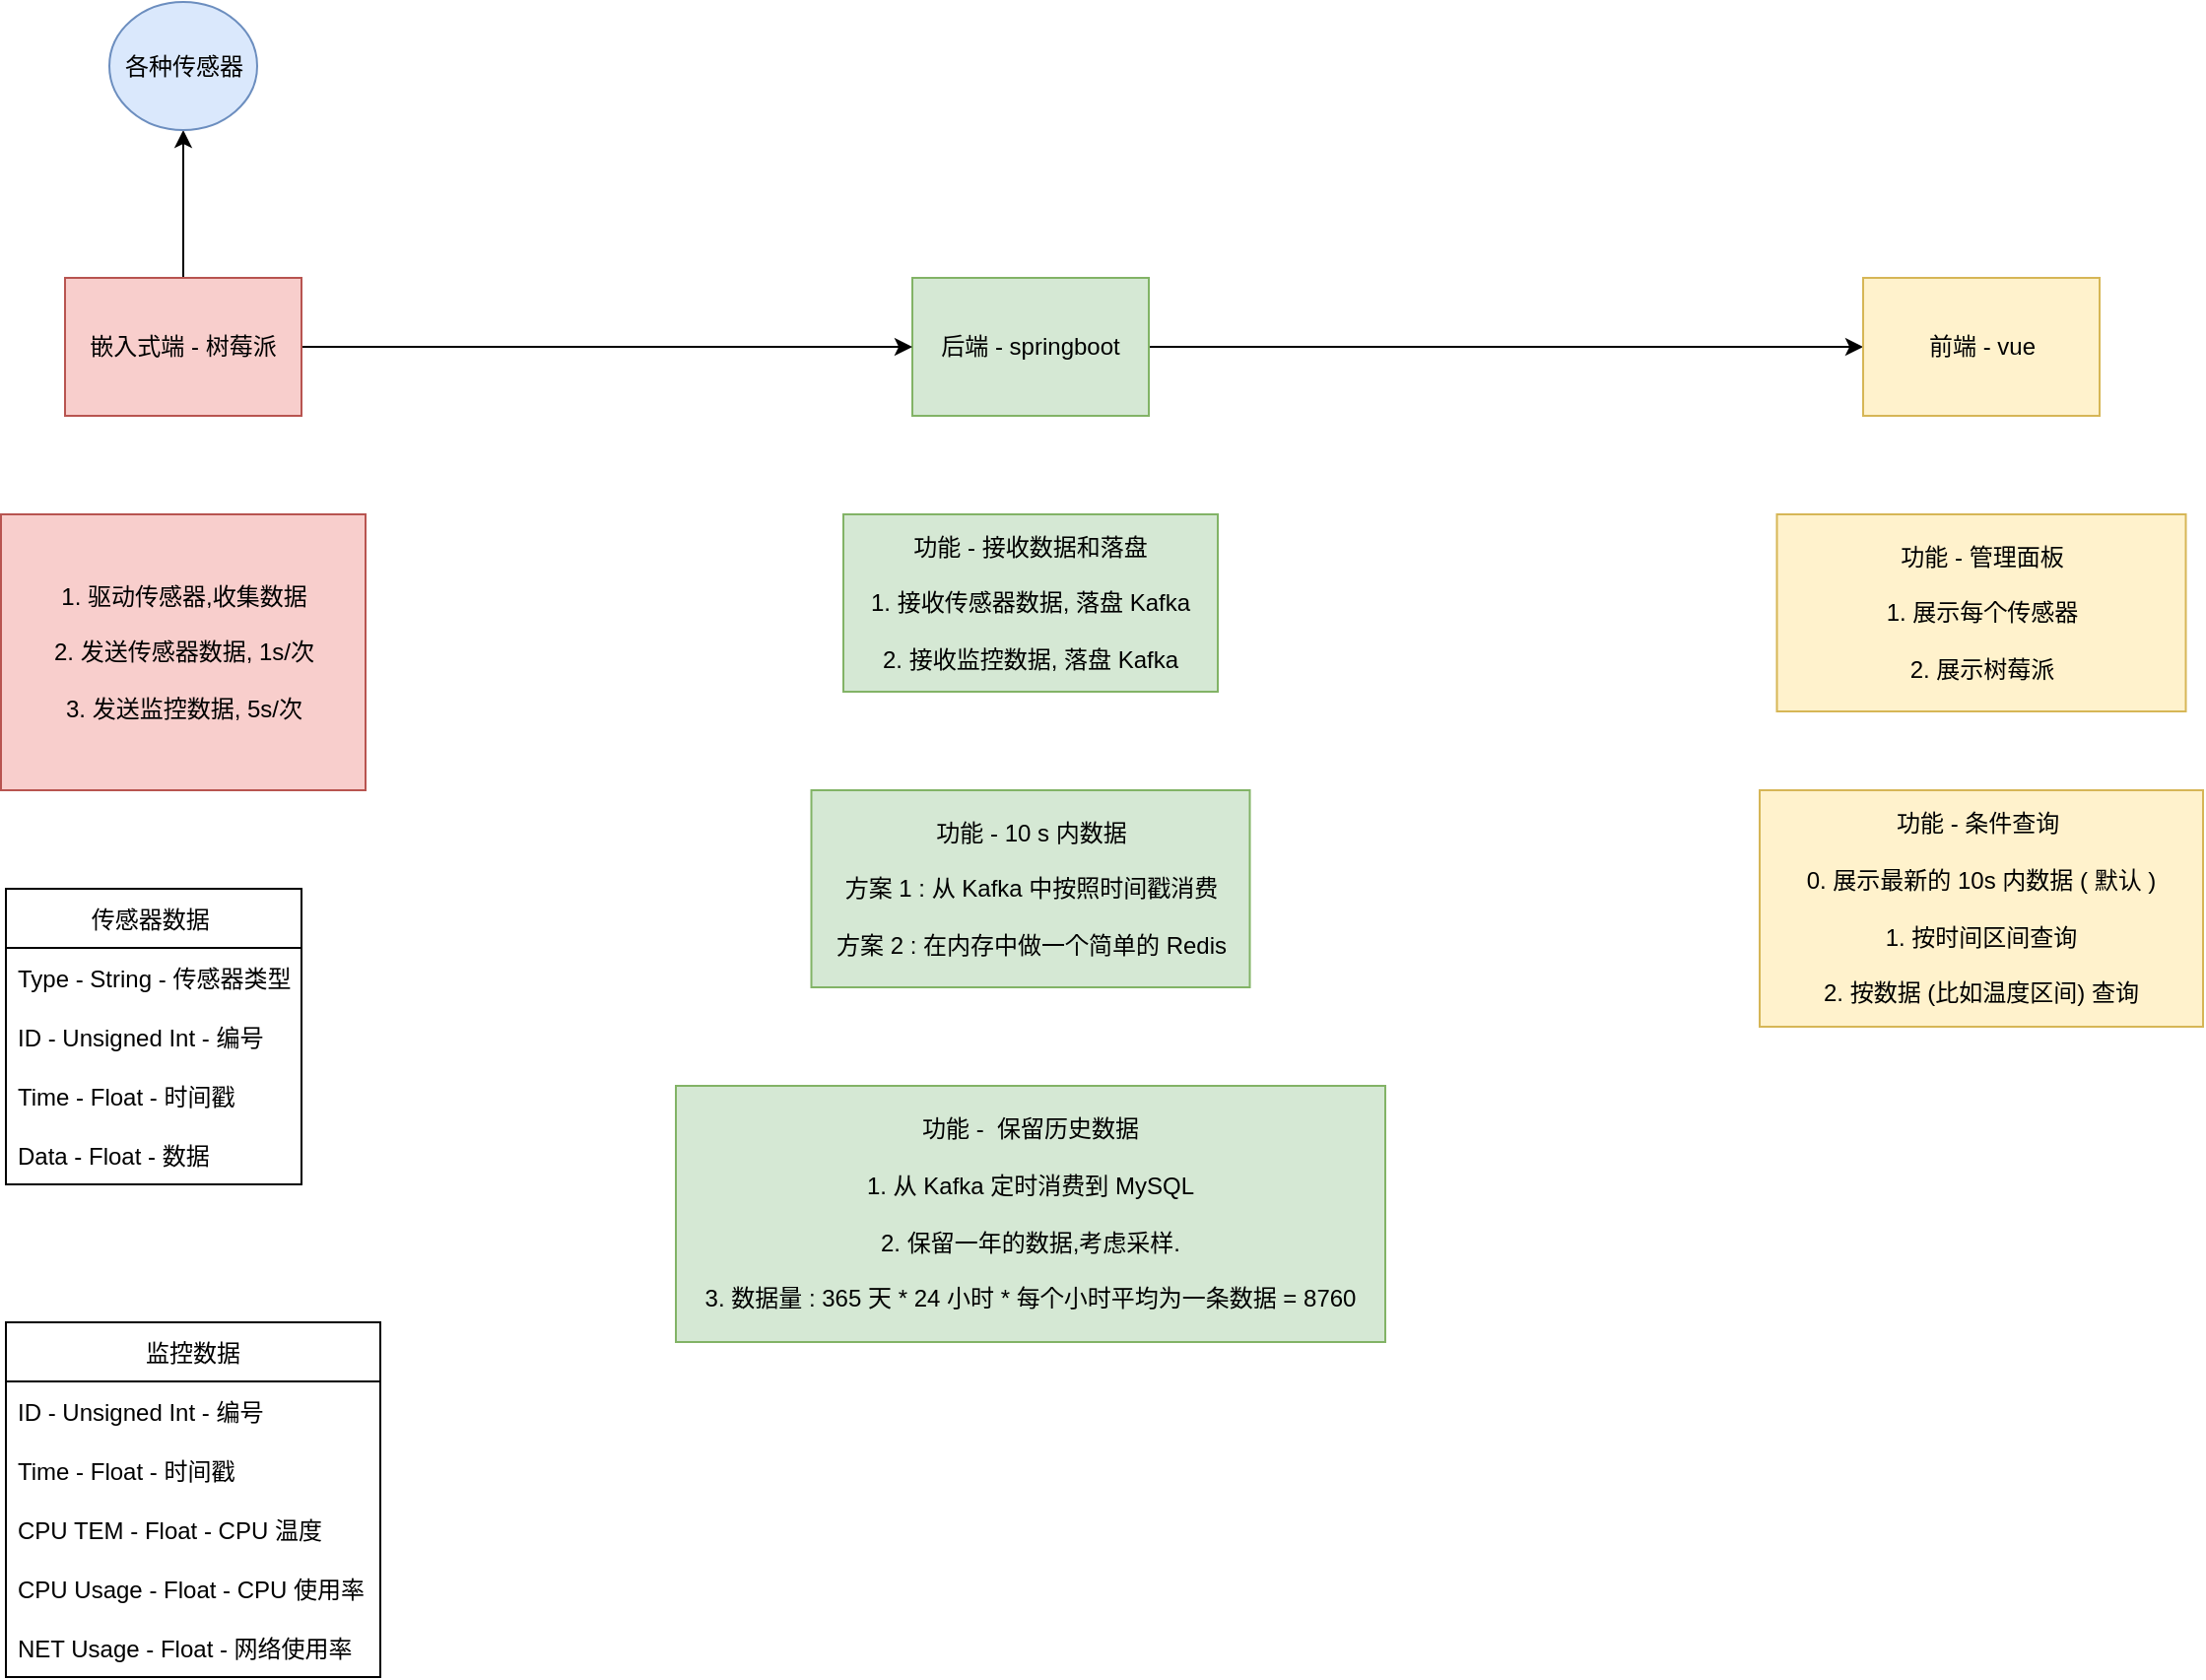 <mxfile version="20.0.3" type="github">
  <diagram id="Cht4ok0Wk56tueQbOjkq" name="Page-1">
    <mxGraphModel dx="731" dy="428" grid="1" gridSize="10" guides="1" tooltips="1" connect="1" arrows="1" fold="1" page="1" pageScale="1" pageWidth="827" pageHeight="1169" math="0" shadow="0">
      <root>
        <mxCell id="0" />
        <mxCell id="1" parent="0" />
        <mxCell id="pxeNSs_42EhZOkFYyFny-7" value="" style="edgeStyle=orthogonalEdgeStyle;rounded=0;orthogonalLoop=1;jettySize=auto;html=1;" parent="1" source="9LxuOlLsE_SA18dy_-Iz-1" target="pxeNSs_42EhZOkFYyFny-6" edge="1">
          <mxGeometry relative="1" as="geometry" />
        </mxCell>
        <mxCell id="9LxuOlLsE_SA18dy_-Iz-1" value="后端 - springboot" style="rounded=0;whiteSpace=wrap;html=1;fillColor=#d5e8d4;strokeColor=#82b366;" parent="1" vertex="1">
          <mxGeometry x="470" y="200" width="120" height="70" as="geometry" />
        </mxCell>
        <mxCell id="pxeNSs_42EhZOkFYyFny-3" style="edgeStyle=orthogonalEdgeStyle;rounded=0;orthogonalLoop=1;jettySize=auto;html=1;" parent="1" source="pxeNSs_42EhZOkFYyFny-2" target="9LxuOlLsE_SA18dy_-Iz-1" edge="1">
          <mxGeometry relative="1" as="geometry" />
        </mxCell>
        <mxCell id="pxeNSs_42EhZOkFYyFny-5" value="" style="edgeStyle=orthogonalEdgeStyle;rounded=0;orthogonalLoop=1;jettySize=auto;html=1;" parent="1" source="pxeNSs_42EhZOkFYyFny-2" target="pxeNSs_42EhZOkFYyFny-4" edge="1">
          <mxGeometry relative="1" as="geometry" />
        </mxCell>
        <mxCell id="pxeNSs_42EhZOkFYyFny-2" value="嵌入式端 - 树莓派" style="rounded=0;whiteSpace=wrap;html=1;fillColor=#f8cecc;strokeColor=#b85450;" parent="1" vertex="1">
          <mxGeometry x="40" y="200" width="120" height="70" as="geometry" />
        </mxCell>
        <mxCell id="pxeNSs_42EhZOkFYyFny-4" value="各种传感器" style="ellipse;whiteSpace=wrap;html=1;fillColor=#dae8fc;strokeColor=#6c8ebf;rounded=0;" parent="1" vertex="1">
          <mxGeometry x="62.5" y="60" width="75" height="65" as="geometry" />
        </mxCell>
        <mxCell id="pxeNSs_42EhZOkFYyFny-6" value="前端 - vue" style="whiteSpace=wrap;html=1;fillColor=#fff2cc;strokeColor=#d6b656;rounded=0;" parent="1" vertex="1">
          <mxGeometry x="952.5" y="200" width="120" height="70" as="geometry" />
        </mxCell>
        <mxCell id="pxeNSs_42EhZOkFYyFny-8" value="1. 驱动传感器,收集数据&lt;br&gt;&lt;br&gt;2. 发送传感器数据, 1s/次&lt;br&gt;&lt;br&gt;3. 发送监控数据, 5s/次" style="rounded=0;whiteSpace=wrap;html=1;fillColor=#f8cecc;strokeColor=#b85450;" parent="1" vertex="1">
          <mxGeometry x="7.5" y="320" width="185" height="140" as="geometry" />
        </mxCell>
        <mxCell id="pxeNSs_42EhZOkFYyFny-13" value="功能 - 接收数据和落盘&lt;br&gt;&lt;br&gt;1. 接收传感器数据, 落盘 Kafka&lt;br&gt;&lt;br&gt;2. 接收监控数据, 落盘 Kafka" style="rounded=0;whiteSpace=wrap;html=1;fillColor=#d5e8d4;strokeColor=#82b366;" parent="1" vertex="1">
          <mxGeometry x="435" y="320" width="190" height="90" as="geometry" />
        </mxCell>
        <mxCell id="pxeNSs_42EhZOkFYyFny-15" value="功能 - 10 s 内数据&lt;br&gt;&lt;br&gt;方案 1 : 从 Kafka 中按照时间戳消费&lt;br&gt;&lt;br&gt;方案 2 : 在内存中做一个简单的 Redis" style="rounded=0;whiteSpace=wrap;html=1;fillColor=#d5e8d4;strokeColor=#82b366;" parent="1" vertex="1">
          <mxGeometry x="418.75" y="460" width="222.5" height="100" as="geometry" />
        </mxCell>
        <mxCell id="pxeNSs_42EhZOkFYyFny-16" value="功能 - 管理面板&lt;br&gt;&lt;br&gt;1. 展示每个传感器&lt;br&gt;&lt;br&gt;2. 展示树莓派" style="whiteSpace=wrap;html=1;fillColor=#fff2cc;strokeColor=#d6b656;rounded=0;" parent="1" vertex="1">
          <mxGeometry x="908.75" y="320" width="207.5" height="100" as="geometry" />
        </mxCell>
        <mxCell id="pxeNSs_42EhZOkFYyFny-17" value="功能 -&amp;nbsp; 保留历史数据&lt;br&gt;&lt;br&gt;1. 从 Kafka 定时消费到 MySQL&lt;br&gt;&lt;br&gt;2. 保留一年的数据,考虑采样.&lt;br&gt;&lt;br&gt;3. 数据量 : 365 天 * 24 小时 * 每个小时平均为一条数据 = 8760" style="rounded=0;whiteSpace=wrap;html=1;fillColor=#d5e8d4;strokeColor=#82b366;" parent="1" vertex="1">
          <mxGeometry x="350" y="610" width="360" height="130" as="geometry" />
        </mxCell>
        <mxCell id="pxeNSs_42EhZOkFYyFny-18" value="功能 - 条件查询&amp;nbsp;&lt;br&gt;&lt;br&gt;0. 展示最新的 10s 内数据 ( 默认 )&lt;br&gt;&lt;br&gt;1. 按时间区间查询&lt;br&gt;&lt;br&gt;2. 按数据 (比如温度区间) 查询" style="whiteSpace=wrap;html=1;fillColor=#fff2cc;strokeColor=#d6b656;rounded=0;" parent="1" vertex="1">
          <mxGeometry x="900" y="460" width="225" height="120" as="geometry" />
        </mxCell>
        <mxCell id="8SJZ8MJIFTa2VHCM2vhK-2" value="传感器数据 " style="swimlane;fontStyle=0;childLayout=stackLayout;horizontal=1;startSize=30;horizontalStack=0;resizeParent=1;resizeParentMax=0;resizeLast=0;collapsible=1;marginBottom=0;" vertex="1" parent="1">
          <mxGeometry x="10" y="510" width="150" height="150" as="geometry" />
        </mxCell>
        <mxCell id="8SJZ8MJIFTa2VHCM2vhK-3" value="Type - String - 传感器类型" style="text;strokeColor=none;fillColor=none;align=left;verticalAlign=middle;spacingLeft=4;spacingRight=4;overflow=hidden;points=[[0,0.5],[1,0.5]];portConstraint=eastwest;rotatable=0;" vertex="1" parent="8SJZ8MJIFTa2VHCM2vhK-2">
          <mxGeometry y="30" width="150" height="30" as="geometry" />
        </mxCell>
        <mxCell id="8SJZ8MJIFTa2VHCM2vhK-4" value="ID - Unsigned Int - 编号" style="text;strokeColor=none;fillColor=none;align=left;verticalAlign=middle;spacingLeft=4;spacingRight=4;overflow=hidden;points=[[0,0.5],[1,0.5]];portConstraint=eastwest;rotatable=0;" vertex="1" parent="8SJZ8MJIFTa2VHCM2vhK-2">
          <mxGeometry y="60" width="150" height="30" as="geometry" />
        </mxCell>
        <mxCell id="8SJZ8MJIFTa2VHCM2vhK-5" value="Time - Float - 时间戳" style="text;strokeColor=none;fillColor=none;align=left;verticalAlign=middle;spacingLeft=4;spacingRight=4;overflow=hidden;points=[[0,0.5],[1,0.5]];portConstraint=eastwest;rotatable=0;" vertex="1" parent="8SJZ8MJIFTa2VHCM2vhK-2">
          <mxGeometry y="90" width="150" height="30" as="geometry" />
        </mxCell>
        <mxCell id="8SJZ8MJIFTa2VHCM2vhK-6" value="Data - Float - 数据" style="text;strokeColor=none;fillColor=none;align=left;verticalAlign=middle;spacingLeft=4;spacingRight=4;overflow=hidden;points=[[0,0.5],[1,0.5]];portConstraint=eastwest;rotatable=0;" vertex="1" parent="8SJZ8MJIFTa2VHCM2vhK-2">
          <mxGeometry y="120" width="150" height="30" as="geometry" />
        </mxCell>
        <mxCell id="8SJZ8MJIFTa2VHCM2vhK-7" value="监控数据" style="swimlane;fontStyle=0;childLayout=stackLayout;horizontal=1;startSize=30;horizontalStack=0;resizeParent=1;resizeParentMax=0;resizeLast=0;collapsible=1;marginBottom=0;" vertex="1" parent="1">
          <mxGeometry x="10" y="730" width="190" height="180" as="geometry" />
        </mxCell>
        <mxCell id="8SJZ8MJIFTa2VHCM2vhK-8" value="ID - Unsigned Int - 编号" style="text;strokeColor=none;fillColor=none;align=left;verticalAlign=middle;spacingLeft=4;spacingRight=4;overflow=hidden;points=[[0,0.5],[1,0.5]];portConstraint=eastwest;rotatable=0;" vertex="1" parent="8SJZ8MJIFTa2VHCM2vhK-7">
          <mxGeometry y="30" width="190" height="30" as="geometry" />
        </mxCell>
        <mxCell id="8SJZ8MJIFTa2VHCM2vhK-9" value="Time - Float - 时间戳" style="text;strokeColor=none;fillColor=none;align=left;verticalAlign=middle;spacingLeft=4;spacingRight=4;overflow=hidden;points=[[0,0.5],[1,0.5]];portConstraint=eastwest;rotatable=0;" vertex="1" parent="8SJZ8MJIFTa2VHCM2vhK-7">
          <mxGeometry y="60" width="190" height="30" as="geometry" />
        </mxCell>
        <mxCell id="8SJZ8MJIFTa2VHCM2vhK-11" value="CPU TEM - Float - CPU 温度" style="text;strokeColor=none;fillColor=none;align=left;verticalAlign=middle;spacingLeft=4;spacingRight=4;overflow=hidden;points=[[0,0.5],[1,0.5]];portConstraint=eastwest;rotatable=0;" vertex="1" parent="8SJZ8MJIFTa2VHCM2vhK-7">
          <mxGeometry y="90" width="190" height="30" as="geometry" />
        </mxCell>
        <mxCell id="8SJZ8MJIFTa2VHCM2vhK-12" value="CPU Usage - Float - CPU 使用率" style="text;strokeColor=none;fillColor=none;align=left;verticalAlign=middle;spacingLeft=4;spacingRight=4;overflow=hidden;points=[[0,0.5],[1,0.5]];portConstraint=eastwest;rotatable=0;" vertex="1" parent="8SJZ8MJIFTa2VHCM2vhK-7">
          <mxGeometry y="120" width="190" height="30" as="geometry" />
        </mxCell>
        <mxCell id="8SJZ8MJIFTa2VHCM2vhK-13" value="NET Usage - Float - 网络使用率" style="text;strokeColor=none;fillColor=none;align=left;verticalAlign=middle;spacingLeft=4;spacingRight=4;overflow=hidden;points=[[0,0.5],[1,0.5]];portConstraint=eastwest;rotatable=0;" vertex="1" parent="8SJZ8MJIFTa2VHCM2vhK-7">
          <mxGeometry y="150" width="190" height="30" as="geometry" />
        </mxCell>
      </root>
    </mxGraphModel>
  </diagram>
</mxfile>

